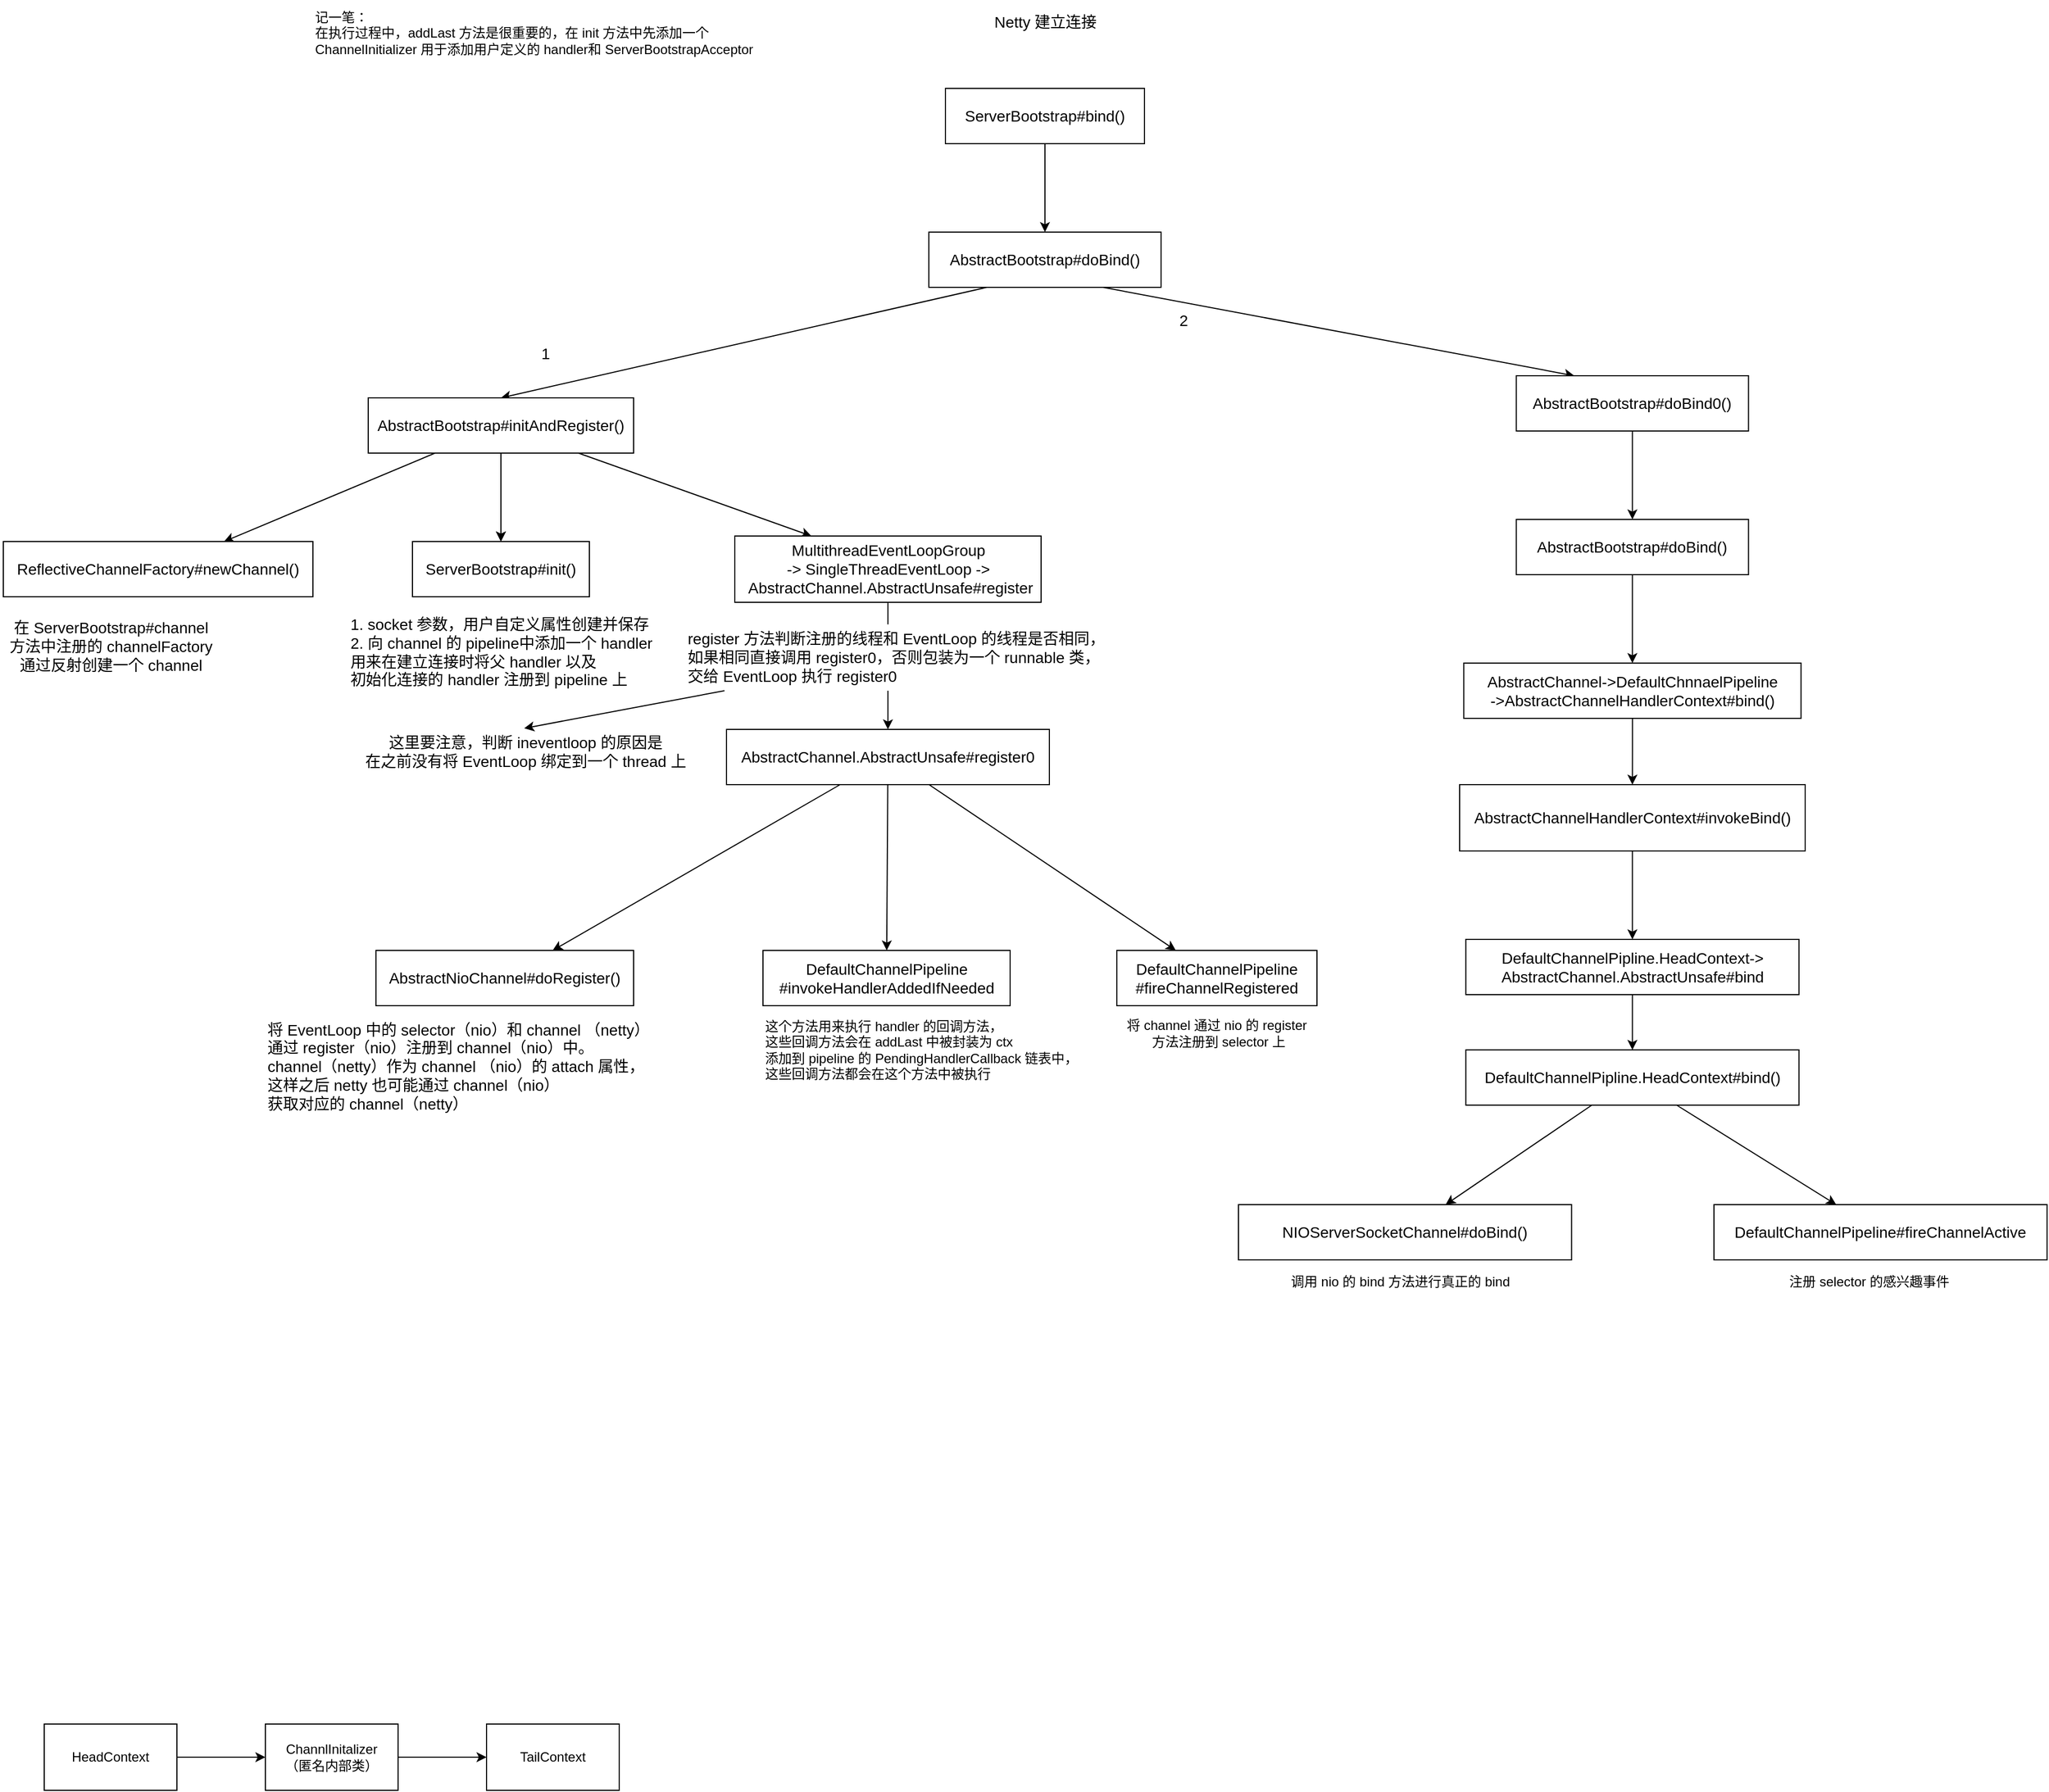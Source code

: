 <mxfile version="15.7.3" type="device"><diagram id="BYVNb2BGT1l4CVW8FG3r" name="第 1 页"><mxGraphModel dx="2225" dy="759" grid="1" gridSize="10" guides="1" tooltips="1" connect="1" arrows="1" fold="0" page="1" pageScale="1" pageWidth="827" pageHeight="1169" math="0" shadow="0"><root><mxCell id="0"/><mxCell id="1" parent="0"/><mxCell id="BYsIzx0ZxTYmt54dxj6Q-1" value="&lt;font style=&quot;font-size: 14px&quot;&gt;Netty 建立连接&lt;/font&gt;" style="text;html=1;align=center;verticalAlign=middle;resizable=0;points=[];autosize=1;strokeColor=none;fillColor=none;" parent="1" vertex="1"><mxGeometry x="140" y="60" width="110" height="20" as="geometry"/></mxCell><mxCell id="BYsIzx0ZxTYmt54dxj6Q-4" value="" style="edgeStyle=orthogonalEdgeStyle;rounded=0;orthogonalLoop=1;jettySize=auto;html=1;fontSize=14;" parent="1" source="BYsIzx0ZxTYmt54dxj6Q-2" target="BYsIzx0ZxTYmt54dxj6Q-3" edge="1"><mxGeometry relative="1" as="geometry"/></mxCell><mxCell id="BYsIzx0ZxTYmt54dxj6Q-2" value="ServerBootstrap#bind()" style="rounded=0;whiteSpace=wrap;html=1;fontSize=14;" parent="1" vertex="1"><mxGeometry x="105" y="130" width="180" height="50" as="geometry"/></mxCell><mxCell id="BYsIzx0ZxTYmt54dxj6Q-5" style="rounded=0;orthogonalLoop=1;jettySize=auto;html=1;fontSize=14;entryX=0.5;entryY=0;entryDx=0;entryDy=0;exitX=0.25;exitY=1;exitDx=0;exitDy=0;" parent="1" source="BYsIzx0ZxTYmt54dxj6Q-3" target="BYsIzx0ZxTYmt54dxj6Q-6" edge="1"><mxGeometry relative="1" as="geometry"><mxPoint x="3" y="400" as="targetPoint"/><mxPoint x="71.095" y="320" as="sourcePoint"/></mxGeometry></mxCell><mxCell id="BYsIzx0ZxTYmt54dxj6Q-8" value="" style="edgeStyle=none;rounded=0;orthogonalLoop=1;jettySize=auto;html=1;fontSize=14;exitX=0.75;exitY=1;exitDx=0;exitDy=0;entryX=0.25;entryY=0;entryDx=0;entryDy=0;" parent="1" source="BYsIzx0ZxTYmt54dxj6Q-3" target="BYsIzx0ZxTYmt54dxj6Q-7" edge="1"><mxGeometry relative="1" as="geometry"><mxPoint x="181.636" y="320" as="sourcePoint"/><mxPoint x="358.364" y="380" as="targetPoint"/></mxGeometry></mxCell><mxCell id="BYsIzx0ZxTYmt54dxj6Q-3" value="AbstractBootstrap#doBind()" style="rounded=0;whiteSpace=wrap;html=1;fontSize=14;" parent="1" vertex="1"><mxGeometry x="90" y="260" width="210" height="50" as="geometry"/></mxCell><mxCell id="BYsIzx0ZxTYmt54dxj6Q-13" value="" style="edgeStyle=none;rounded=0;orthogonalLoop=1;jettySize=auto;html=1;fontSize=14;" parent="1" source="BYsIzx0ZxTYmt54dxj6Q-6" target="BYsIzx0ZxTYmt54dxj6Q-12" edge="1"><mxGeometry relative="1" as="geometry"/></mxCell><mxCell id="BYsIzx0ZxTYmt54dxj6Q-16" value="" style="edgeStyle=none;rounded=0;orthogonalLoop=1;jettySize=auto;html=1;fontSize=14;" parent="1" source="BYsIzx0ZxTYmt54dxj6Q-6" target="BYsIzx0ZxTYmt54dxj6Q-15" edge="1"><mxGeometry relative="1" as="geometry"/></mxCell><mxCell id="BYsIzx0ZxTYmt54dxj6Q-18" value="" style="edgeStyle=none;rounded=0;orthogonalLoop=1;jettySize=auto;html=1;fontSize=14;" parent="1" source="BYsIzx0ZxTYmt54dxj6Q-6" target="BYsIzx0ZxTYmt54dxj6Q-15" edge="1"><mxGeometry relative="1" as="geometry"/></mxCell><mxCell id="BYsIzx0ZxTYmt54dxj6Q-19" style="edgeStyle=none;rounded=0;orthogonalLoop=1;jettySize=auto;html=1;fontSize=14;entryX=0.25;entryY=0;entryDx=0;entryDy=0;" parent="1" source="BYsIzx0ZxTYmt54dxj6Q-6" target="BYsIzx0ZxTYmt54dxj6Q-20" edge="1"><mxGeometry relative="1" as="geometry"><mxPoint x="-157" y="540" as="targetPoint"/></mxGeometry></mxCell><mxCell id="BYsIzx0ZxTYmt54dxj6Q-6" value="AbstractBootstrap#initAndRegister()" style="whiteSpace=wrap;html=1;fontSize=14;" parent="1" vertex="1"><mxGeometry x="-417" y="410" width="240" height="50" as="geometry"/></mxCell><mxCell id="h-GiNLaB2gvwVmooUkAu-5" value="" style="edgeStyle=orthogonalEdgeStyle;rounded=0;orthogonalLoop=1;jettySize=auto;html=1;" parent="1" source="BYsIzx0ZxTYmt54dxj6Q-7" target="h-GiNLaB2gvwVmooUkAu-4" edge="1"><mxGeometry relative="1" as="geometry"/></mxCell><mxCell id="BYsIzx0ZxTYmt54dxj6Q-7" value="AbstractBootstrap#doBind0()" style="rounded=0;whiteSpace=wrap;html=1;fontSize=14;" parent="1" vertex="1"><mxGeometry x="621.25" y="390" width="210" height="50" as="geometry"/></mxCell><mxCell id="BYsIzx0ZxTYmt54dxj6Q-10" value="1" style="text;html=1;align=center;verticalAlign=middle;resizable=0;points=[];autosize=1;strokeColor=none;fillColor=none;fontSize=14;" parent="1" vertex="1"><mxGeometry x="-267" y="360" width="20" height="20" as="geometry"/></mxCell><mxCell id="BYsIzx0ZxTYmt54dxj6Q-11" value="2" style="text;html=1;align=center;verticalAlign=middle;resizable=0;points=[];autosize=1;strokeColor=none;fillColor=none;fontSize=14;" parent="1" vertex="1"><mxGeometry x="310" y="330" width="20" height="20" as="geometry"/></mxCell><mxCell id="BYsIzx0ZxTYmt54dxj6Q-12" value="ReflectiveChannelFactory#newChannel()" style="whiteSpace=wrap;html=1;fontSize=14;" parent="1" vertex="1"><mxGeometry x="-747" y="540" width="280" height="50" as="geometry"/></mxCell><mxCell id="BYsIzx0ZxTYmt54dxj6Q-14" value="在 ServerBootstrap#channel &lt;br&gt;方法中注册的 channelFactory&lt;br&gt;通过反射创建一个 channel" style="text;html=1;align=center;verticalAlign=middle;resizable=0;points=[];autosize=1;strokeColor=none;fillColor=none;fontSize=14;" parent="1" vertex="1"><mxGeometry x="-750" y="605" width="200" height="60" as="geometry"/></mxCell><mxCell id="BYsIzx0ZxTYmt54dxj6Q-15" value="ServerBootstrap#init()" style="whiteSpace=wrap;html=1;fontSize=14;" parent="1" vertex="1"><mxGeometry x="-377" y="540" width="160" height="50" as="geometry"/></mxCell><mxCell id="BYsIzx0ZxTYmt54dxj6Q-17" value="&lt;div style=&quot;text-align: left&quot;&gt;&lt;span&gt;1. socket 参数，用户自定义属性创建并保存&lt;/span&gt;&lt;/div&gt;&lt;div style=&quot;text-align: left&quot;&gt;&lt;span&gt;2. 向 channel 的 pipeline中添加一个 handler&lt;/span&gt;&lt;/div&gt;&lt;div style=&quot;text-align: left&quot;&gt;&lt;span&gt;用来在建立连接时将父 handler 以及&lt;/span&gt;&lt;/div&gt;&lt;div style=&quot;text-align: left&quot;&gt;&lt;span&gt;初始化连接的 handler 注册到 pipeline 上&lt;/span&gt;&lt;/div&gt;" style="text;html=1;align=center;verticalAlign=middle;resizable=0;points=[];autosize=1;strokeColor=none;fillColor=none;fontSize=14;" parent="1" vertex="1"><mxGeometry x="-442" y="605" width="290" height="70" as="geometry"/></mxCell><mxCell id="BYsIzx0ZxTYmt54dxj6Q-22" value="" style="edgeStyle=none;rounded=0;orthogonalLoop=1;jettySize=auto;html=1;fontSize=14;startArrow=none;" parent="1" target="BYsIzx0ZxTYmt54dxj6Q-21" edge="1"><mxGeometry relative="1" as="geometry"><mxPoint x="53" y="675" as="sourcePoint"/></mxGeometry></mxCell><mxCell id="BYsIzx0ZxTYmt54dxj6Q-20" value="MultithreadEventLoopGroup&lt;br&gt;-&amp;gt; SingleThreadEventLoop -&amp;gt;&lt;br&gt;&amp;nbsp;AbstractChannel.AbstractUnsafe#register" style="whiteSpace=wrap;html=1;fontSize=14;align=center;" parent="1" vertex="1"><mxGeometry x="-85.5" y="535" width="277" height="60" as="geometry"/></mxCell><mxCell id="BYsIzx0ZxTYmt54dxj6Q-31" value="" style="edgeStyle=none;rounded=0;orthogonalLoop=1;jettySize=auto;html=1;fontSize=14;" parent="1" source="BYsIzx0ZxTYmt54dxj6Q-21" target="BYsIzx0ZxTYmt54dxj6Q-30" edge="1"><mxGeometry relative="1" as="geometry"/></mxCell><mxCell id="BYsIzx0ZxTYmt54dxj6Q-34" value="" style="edgeStyle=none;rounded=0;orthogonalLoop=1;jettySize=auto;html=1;fontSize=14;" parent="1" source="BYsIzx0ZxTYmt54dxj6Q-21" target="BYsIzx0ZxTYmt54dxj6Q-33" edge="1"><mxGeometry relative="1" as="geometry"/></mxCell><mxCell id="BYsIzx0ZxTYmt54dxj6Q-38" value="" style="edgeStyle=none;rounded=0;orthogonalLoop=1;jettySize=auto;html=1;fontSize=14;" parent="1" source="BYsIzx0ZxTYmt54dxj6Q-21" target="BYsIzx0ZxTYmt54dxj6Q-37" edge="1"><mxGeometry relative="1" as="geometry"/></mxCell><mxCell id="BYsIzx0ZxTYmt54dxj6Q-21" value="AbstractChannel.AbstractUnsafe#register0" style="whiteSpace=wrap;html=1;fontSize=14;align=center;" parent="1" vertex="1"><mxGeometry x="-93" y="710" width="292" height="50" as="geometry"/></mxCell><mxCell id="BYsIzx0ZxTYmt54dxj6Q-26" style="edgeStyle=none;rounded=0;orthogonalLoop=1;jettySize=auto;html=1;fontSize=14;entryX=0.497;entryY=-0.025;entryDx=0;entryDy=0;entryPerimeter=0;" parent="1" source="BYsIzx0ZxTYmt54dxj6Q-23" target="BYsIzx0ZxTYmt54dxj6Q-29" edge="1"><mxGeometry relative="1" as="geometry"><mxPoint x="-270" y="770" as="targetPoint"/></mxGeometry></mxCell><mxCell id="BYsIzx0ZxTYmt54dxj6Q-23" value="register 方法判断注册的线程和 EventLoop 的线程是否相同，&lt;br&gt;如果相同直接调用 register0，否则包装为一个 runnable 类，&lt;br&gt;交给 EventLoop 执行 register0" style="text;html=1;align=left;verticalAlign=middle;resizable=0;points=[];autosize=1;strokeColor=none;fillColor=none;fontSize=14;" parent="1" vertex="1"><mxGeometry x="-130" y="615" width="390" height="60" as="geometry"/></mxCell><mxCell id="BYsIzx0ZxTYmt54dxj6Q-24" value="" style="edgeStyle=none;rounded=0;orthogonalLoop=1;jettySize=auto;html=1;fontSize=14;endArrow=none;" parent="1" source="BYsIzx0ZxTYmt54dxj6Q-20" edge="1"><mxGeometry relative="1" as="geometry"><mxPoint x="53" y="595" as="sourcePoint"/><mxPoint x="53" y="615" as="targetPoint"/></mxGeometry></mxCell><mxCell id="BYsIzx0ZxTYmt54dxj6Q-29" value="这里要注意，判断 ineventloop 的原因是&lt;br&gt;在之前没有将 EventLoop 绑定到一个 thread 上" style="text;html=1;align=center;verticalAlign=middle;resizable=0;points=[];autosize=1;strokeColor=none;fillColor=none;fontSize=14;" parent="1" vertex="1"><mxGeometry x="-430" y="710" width="310" height="40" as="geometry"/></mxCell><mxCell id="BYsIzx0ZxTYmt54dxj6Q-30" value="AbstractNioChannel#doRegister()" style="whiteSpace=wrap;html=1;fontSize=14;align=center;" parent="1" vertex="1"><mxGeometry x="-410" y="910" width="233" height="50" as="geometry"/></mxCell><mxCell id="BYsIzx0ZxTYmt54dxj6Q-32" value="将 EventLoop 中的 selector（nio）和 channel （netty）&lt;br&gt;通过 register（nio）注册到 channel（nio）中。&lt;br&gt;channel（netty）作为 channel （nio）的 attach 属性，&lt;br&gt;这样之后 netty 也可能通过 channel（nio）&lt;br&gt;获取对应的 channel（netty）" style="text;html=1;align=left;verticalAlign=middle;resizable=0;points=[];autosize=1;strokeColor=none;fillColor=none;fontSize=14;" parent="1" vertex="1"><mxGeometry x="-510" y="970" width="360" height="90" as="geometry"/></mxCell><mxCell id="BYsIzx0ZxTYmt54dxj6Q-33" value="DefaultChannelPipeline&lt;br&gt;#invokeHandlerAddedIfNeeded" style="whiteSpace=wrap;html=1;fontSize=14;align=center;" parent="1" vertex="1"><mxGeometry x="-60" y="910" width="223.5" height="50" as="geometry"/></mxCell><mxCell id="BYsIzx0ZxTYmt54dxj6Q-37" value="DefaultChannelPipeline&lt;br&gt;#fireChannelRegistered" style="whiteSpace=wrap;html=1;fontSize=14;align=center;" parent="1" vertex="1"><mxGeometry x="260" y="910" width="181" height="50" as="geometry"/></mxCell><mxCell id="jl1IRXoEiXoXUvRZ0bbF-1" value="记一笔：&lt;br&gt;在执行过程中，addLast 方法是很重要的，在 init 方法中先添加一个 ChannelInitializer 用于添加用户定义的 handler和 ServerBootstrapAcceptor" style="text;html=1;strokeColor=none;fillColor=none;align=left;verticalAlign=middle;whiteSpace=wrap;rounded=0;" parent="1" vertex="1"><mxGeometry x="-467" y="50" width="427" height="60" as="geometry"/></mxCell><mxCell id="jl1IRXoEiXoXUvRZ0bbF-2" value="这个方法用来执行 handler 的回调方法，&lt;br&gt;这些回调方法会在 addLast 中被封装为 ctx &lt;br&gt;添加到 pipeline 的 PendingHandlerCallback 链表中，&lt;br&gt;这些回调方法都会在这个方法中被执行" style="text;html=1;align=left;verticalAlign=middle;resizable=0;points=[];autosize=1;strokeColor=none;fillColor=none;" parent="1" vertex="1"><mxGeometry x="-60" y="970" width="300" height="60" as="geometry"/></mxCell><mxCell id="h-GiNLaB2gvwVmooUkAu-1" value="将 channel 通过 nio 的 register&lt;br&gt;&amp;nbsp;方法注册到 selector 上" style="text;html=1;align=center;verticalAlign=middle;resizable=0;points=[];autosize=1;strokeColor=none;fillColor=none;" parent="1" vertex="1"><mxGeometry x="260" y="970" width="180" height="30" as="geometry"/></mxCell><mxCell id="h-GiNLaB2gvwVmooUkAu-7" value="" style="edgeStyle=orthogonalEdgeStyle;rounded=0;orthogonalLoop=1;jettySize=auto;html=1;" parent="1" source="h-GiNLaB2gvwVmooUkAu-4" target="h-GiNLaB2gvwVmooUkAu-6" edge="1"><mxGeometry relative="1" as="geometry"/></mxCell><mxCell id="h-GiNLaB2gvwVmooUkAu-4" value="AbstractBootstrap#doBind()" style="rounded=0;whiteSpace=wrap;html=1;fontSize=14;" parent="1" vertex="1"><mxGeometry x="621.25" y="520" width="210" height="50" as="geometry"/></mxCell><mxCell id="h-GiNLaB2gvwVmooUkAu-9" value="" style="edgeStyle=orthogonalEdgeStyle;rounded=0;orthogonalLoop=1;jettySize=auto;html=1;" parent="1" source="h-GiNLaB2gvwVmooUkAu-6" target="h-GiNLaB2gvwVmooUkAu-8" edge="1"><mxGeometry relative="1" as="geometry"/></mxCell><mxCell id="h-GiNLaB2gvwVmooUkAu-6" value="AbstractChannel-&amp;gt;DefaultChnnaelPipeline&lt;br&gt;-&amp;gt;AbstractChannelHandlerContext#bind()" style="rounded=0;whiteSpace=wrap;html=1;fontSize=14;" parent="1" vertex="1"><mxGeometry x="573.75" y="650" width="305" height="50" as="geometry"/></mxCell><mxCell id="h-GiNLaB2gvwVmooUkAu-11" value="" style="edgeStyle=orthogonalEdgeStyle;rounded=0;orthogonalLoop=1;jettySize=auto;html=1;" parent="1" source="h-GiNLaB2gvwVmooUkAu-8" target="h-GiNLaB2gvwVmooUkAu-10" edge="1"><mxGeometry relative="1" as="geometry"/></mxCell><mxCell id="h-GiNLaB2gvwVmooUkAu-8" value="&lt;span&gt;AbstractChannelHandlerContext#invokeBind()&lt;/span&gt;" style="whiteSpace=wrap;html=1;rounded=0;fontSize=14;" parent="1" vertex="1"><mxGeometry x="570" y="760" width="312.5" height="60" as="geometry"/></mxCell><mxCell id="h-GiNLaB2gvwVmooUkAu-13" value="" style="rounded=0;orthogonalLoop=1;jettySize=auto;html=1;" parent="1" source="h-GiNLaB2gvwVmooUkAu-10" target="h-GiNLaB2gvwVmooUkAu-12" edge="1"><mxGeometry relative="1" as="geometry"/></mxCell><mxCell id="h-GiNLaB2gvwVmooUkAu-10" value="&lt;span&gt;DefaultChannelPipline.HeadContext-&amp;gt;&lt;br&gt;AbstractChannel.AbstractUnsafe#bind&lt;br&gt;&lt;/span&gt;" style="whiteSpace=wrap;html=1;rounded=0;fontSize=14;" parent="1" vertex="1"><mxGeometry x="575.63" y="900" width="301.25" height="50" as="geometry"/></mxCell><mxCell id="h-GiNLaB2gvwVmooUkAu-15" value="" style="edgeStyle=none;rounded=0;orthogonalLoop=1;jettySize=auto;html=1;" parent="1" source="h-GiNLaB2gvwVmooUkAu-12" target="h-GiNLaB2gvwVmooUkAu-14" edge="1"><mxGeometry relative="1" as="geometry"/></mxCell><mxCell id="h-GiNLaB2gvwVmooUkAu-20" value="" style="edgeStyle=none;rounded=0;orthogonalLoop=1;jettySize=auto;html=1;" parent="1" source="h-GiNLaB2gvwVmooUkAu-12" target="h-GiNLaB2gvwVmooUkAu-19" edge="1"><mxGeometry relative="1" as="geometry"/></mxCell><mxCell id="h-GiNLaB2gvwVmooUkAu-12" value="&lt;span&gt;DefaultChannelPipline.HeadContext#bind()&lt;/span&gt;" style="whiteSpace=wrap;html=1;rounded=0;fontSize=14;" parent="1" vertex="1"><mxGeometry x="575.63" y="1000" width="301.25" height="50" as="geometry"/></mxCell><mxCell id="h-GiNLaB2gvwVmooUkAu-14" value="&lt;span&gt;NIOServerSocketChannel#doBind()&lt;br&gt;&lt;/span&gt;" style="whiteSpace=wrap;html=1;rounded=0;fontSize=14;" parent="1" vertex="1"><mxGeometry x="370" y="1140" width="301.25" height="50" as="geometry"/></mxCell><mxCell id="h-GiNLaB2gvwVmooUkAu-16" value="调用 nio 的 bind 方法进行真正的 bind" style="text;html=1;align=center;verticalAlign=middle;resizable=0;points=[];autosize=1;strokeColor=none;fillColor=none;" parent="1" vertex="1"><mxGeometry x="411.25" y="1200" width="210" height="20" as="geometry"/></mxCell><mxCell id="h-GiNLaB2gvwVmooUkAu-19" value="DefaultChannelPipeline#fireChannelActive" style="whiteSpace=wrap;html=1;rounded=0;fontSize=14;" parent="1" vertex="1"><mxGeometry x="800" y="1140" width="301.25" height="50" as="geometry"/></mxCell><mxCell id="h-GiNLaB2gvwVmooUkAu-21" value="注册 selector 的感兴趣事件" style="text;html=1;align=center;verticalAlign=middle;resizable=0;points=[];autosize=1;strokeColor=none;fillColor=none;" parent="1" vertex="1"><mxGeometry x="860" y="1200" width="160" height="20" as="geometry"/></mxCell><mxCell id="n8apLlHceHkk0Wy4Fb91-3" value="" style="edgeStyle=orthogonalEdgeStyle;rounded=0;orthogonalLoop=1;jettySize=auto;html=1;" edge="1" parent="1" source="n8apLlHceHkk0Wy4Fb91-1" target="n8apLlHceHkk0Wy4Fb91-2"><mxGeometry relative="1" as="geometry"/></mxCell><mxCell id="n8apLlHceHkk0Wy4Fb91-1" value="HeadContext" style="whiteSpace=wrap;html=1;" vertex="1" parent="1"><mxGeometry x="-710" y="1610" width="120" height="60" as="geometry"/></mxCell><mxCell id="n8apLlHceHkk0Wy4Fb91-5" value="" style="edgeStyle=orthogonalEdgeStyle;rounded=0;orthogonalLoop=1;jettySize=auto;html=1;" edge="1" parent="1" source="n8apLlHceHkk0Wy4Fb91-2" target="n8apLlHceHkk0Wy4Fb91-4"><mxGeometry relative="1" as="geometry"/></mxCell><mxCell id="n8apLlHceHkk0Wy4Fb91-2" value="ChannlInitalizer&lt;br&gt;（匿名内部类）" style="whiteSpace=wrap;html=1;" vertex="1" parent="1"><mxGeometry x="-510" y="1610" width="120" height="60" as="geometry"/></mxCell><mxCell id="n8apLlHceHkk0Wy4Fb91-4" value="TailContext" style="whiteSpace=wrap;html=1;" vertex="1" parent="1"><mxGeometry x="-310" y="1610" width="120" height="60" as="geometry"/></mxCell></root></mxGraphModel></diagram></mxfile>